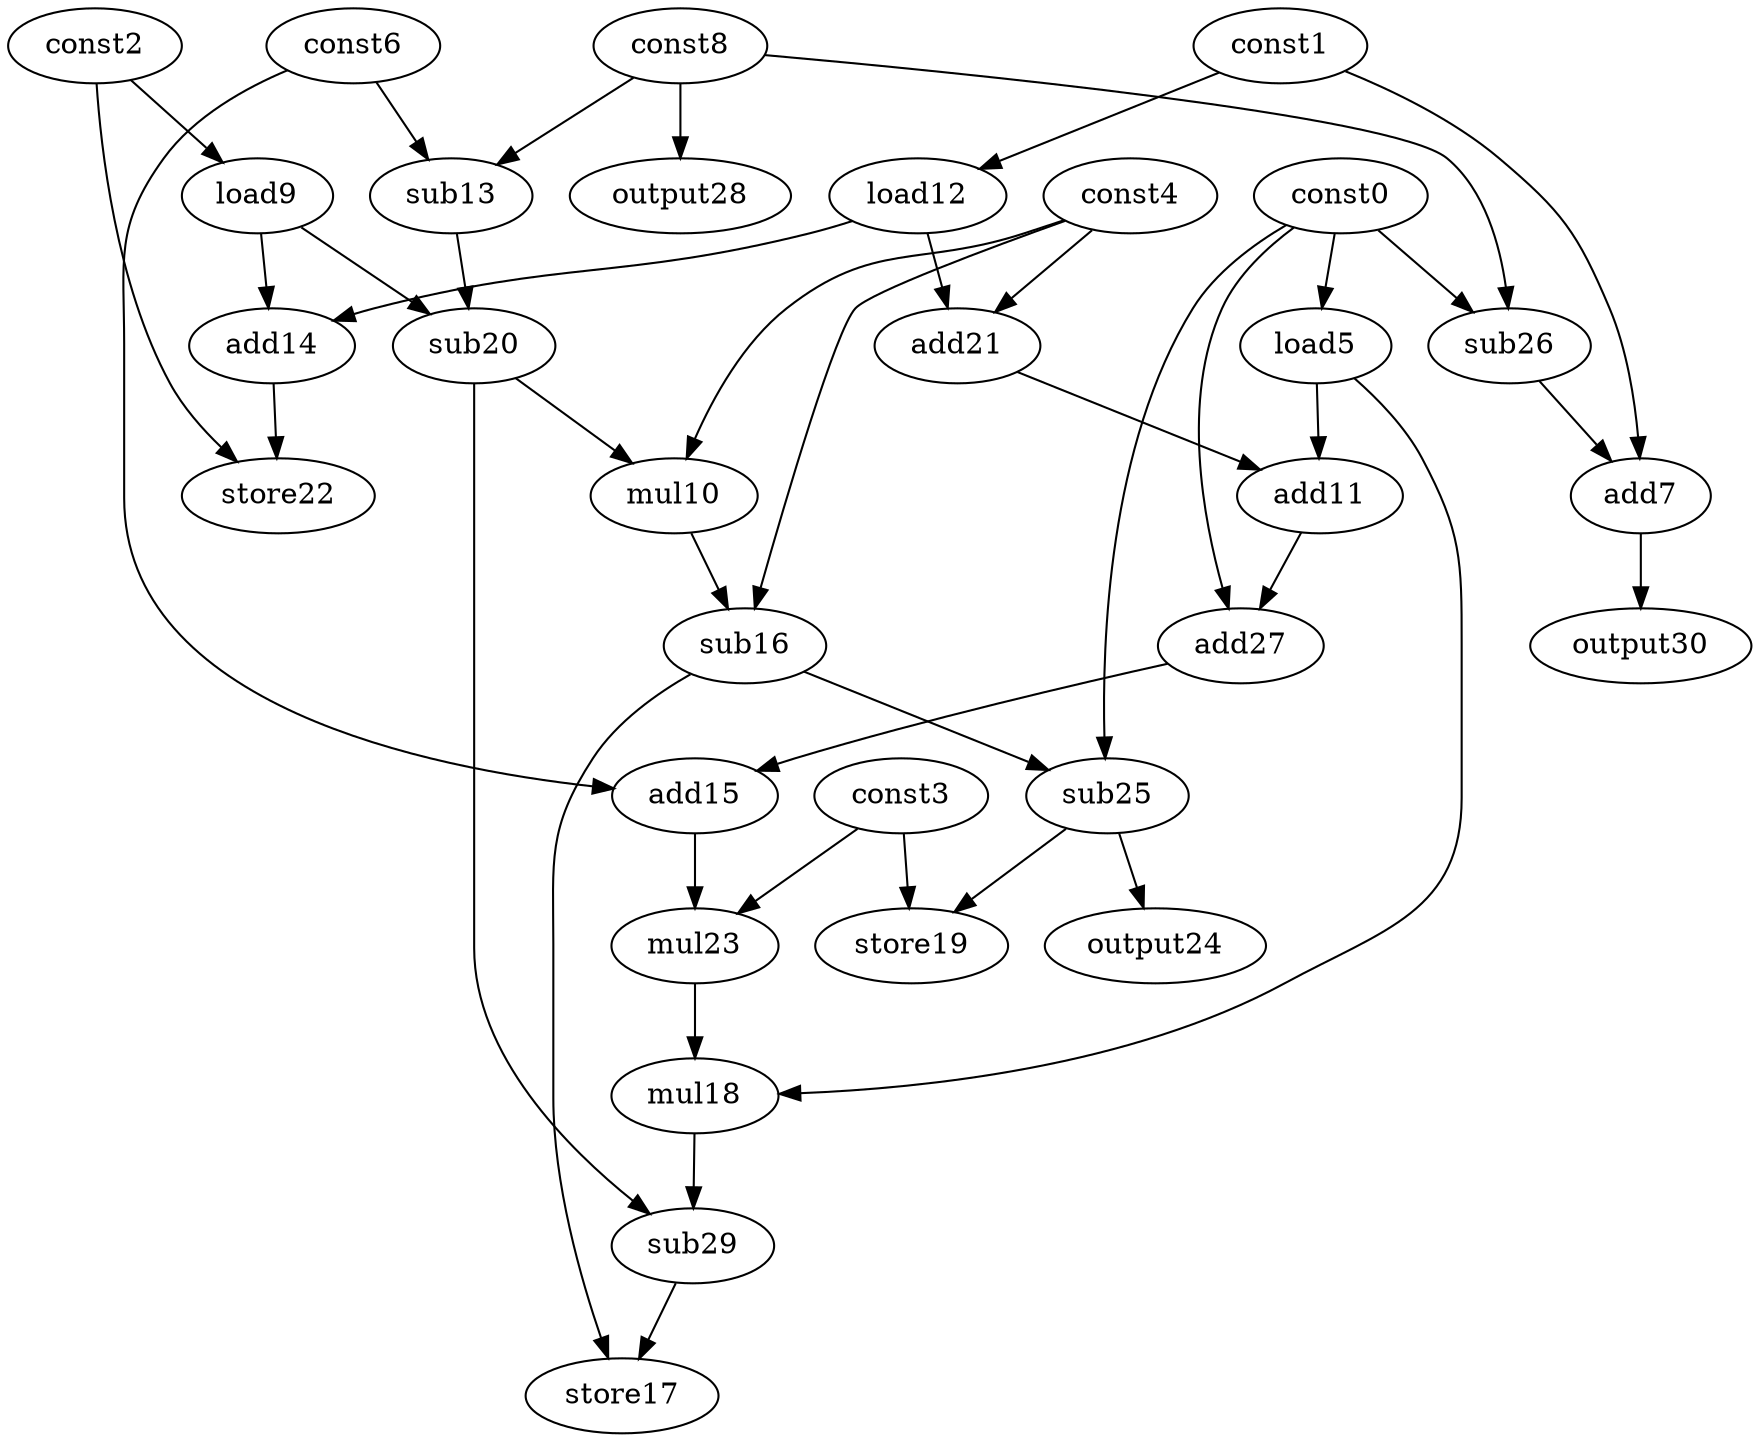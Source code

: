 digraph G { 
const0[opcode=const]; 
const1[opcode=const]; 
const2[opcode=const]; 
const3[opcode=const]; 
const4[opcode=const]; 
load5[opcode=load]; 
const6[opcode=const]; 
add7[opcode=add]; 
const8[opcode=const]; 
load9[opcode=load]; 
mul10[opcode=mul]; 
add11[opcode=add]; 
load12[opcode=load]; 
sub13[opcode=sub]; 
add14[opcode=add]; 
add15[opcode=add]; 
sub16[opcode=sub]; 
store17[opcode=store]; 
mul18[opcode=mul]; 
store19[opcode=store]; 
sub20[opcode=sub]; 
add21[opcode=add]; 
store22[opcode=store]; 
mul23[opcode=mul]; 
output24[opcode=output]; 
sub25[opcode=sub]; 
sub26[opcode=sub]; 
add27[opcode=add]; 
output28[opcode=output]; 
sub29[opcode=sub]; 
output30[opcode=output]; 
const0->load5[operand=0];
const2->load9[operand=0];
const1->load12[operand=0];
const8->sub13[operand=0];
const6->sub13[operand=1];
const8->sub26[operand=0];
const0->sub26[operand=1];
const8->output28[operand=0];
const1->add7[operand=0];
sub26->add7[operand=1];
load9->add14[operand=0];
load12->add14[operand=1];
load9->sub20[operand=0];
sub13->sub20[operand=1];
load12->add21[operand=0];
const4->add21[operand=1];
const4->mul10[operand=0];
sub20->mul10[operand=1];
add21->add11[operand=0];
load5->add11[operand=1];
const2->store22[operand=0];
add14->store22[operand=1];
add7->output30[operand=0];
mul10->sub16[operand=0];
const4->sub16[operand=1];
const0->add27[operand=0];
add11->add27[operand=1];
add27->add15[operand=0];
const6->add15[operand=1];
const0->sub25[operand=0];
sub16->sub25[operand=1];
sub25->store19[operand=0];
const3->store19[operand=1];
const3->mul23[operand=0];
add15->mul23[operand=1];
sub25->output24[operand=0];
load5->mul18[operand=0];
mul23->mul18[operand=1];
mul18->sub29[operand=0];
sub20->sub29[operand=1];
sub16->store17[operand=0];
sub29->store17[operand=1];
}
